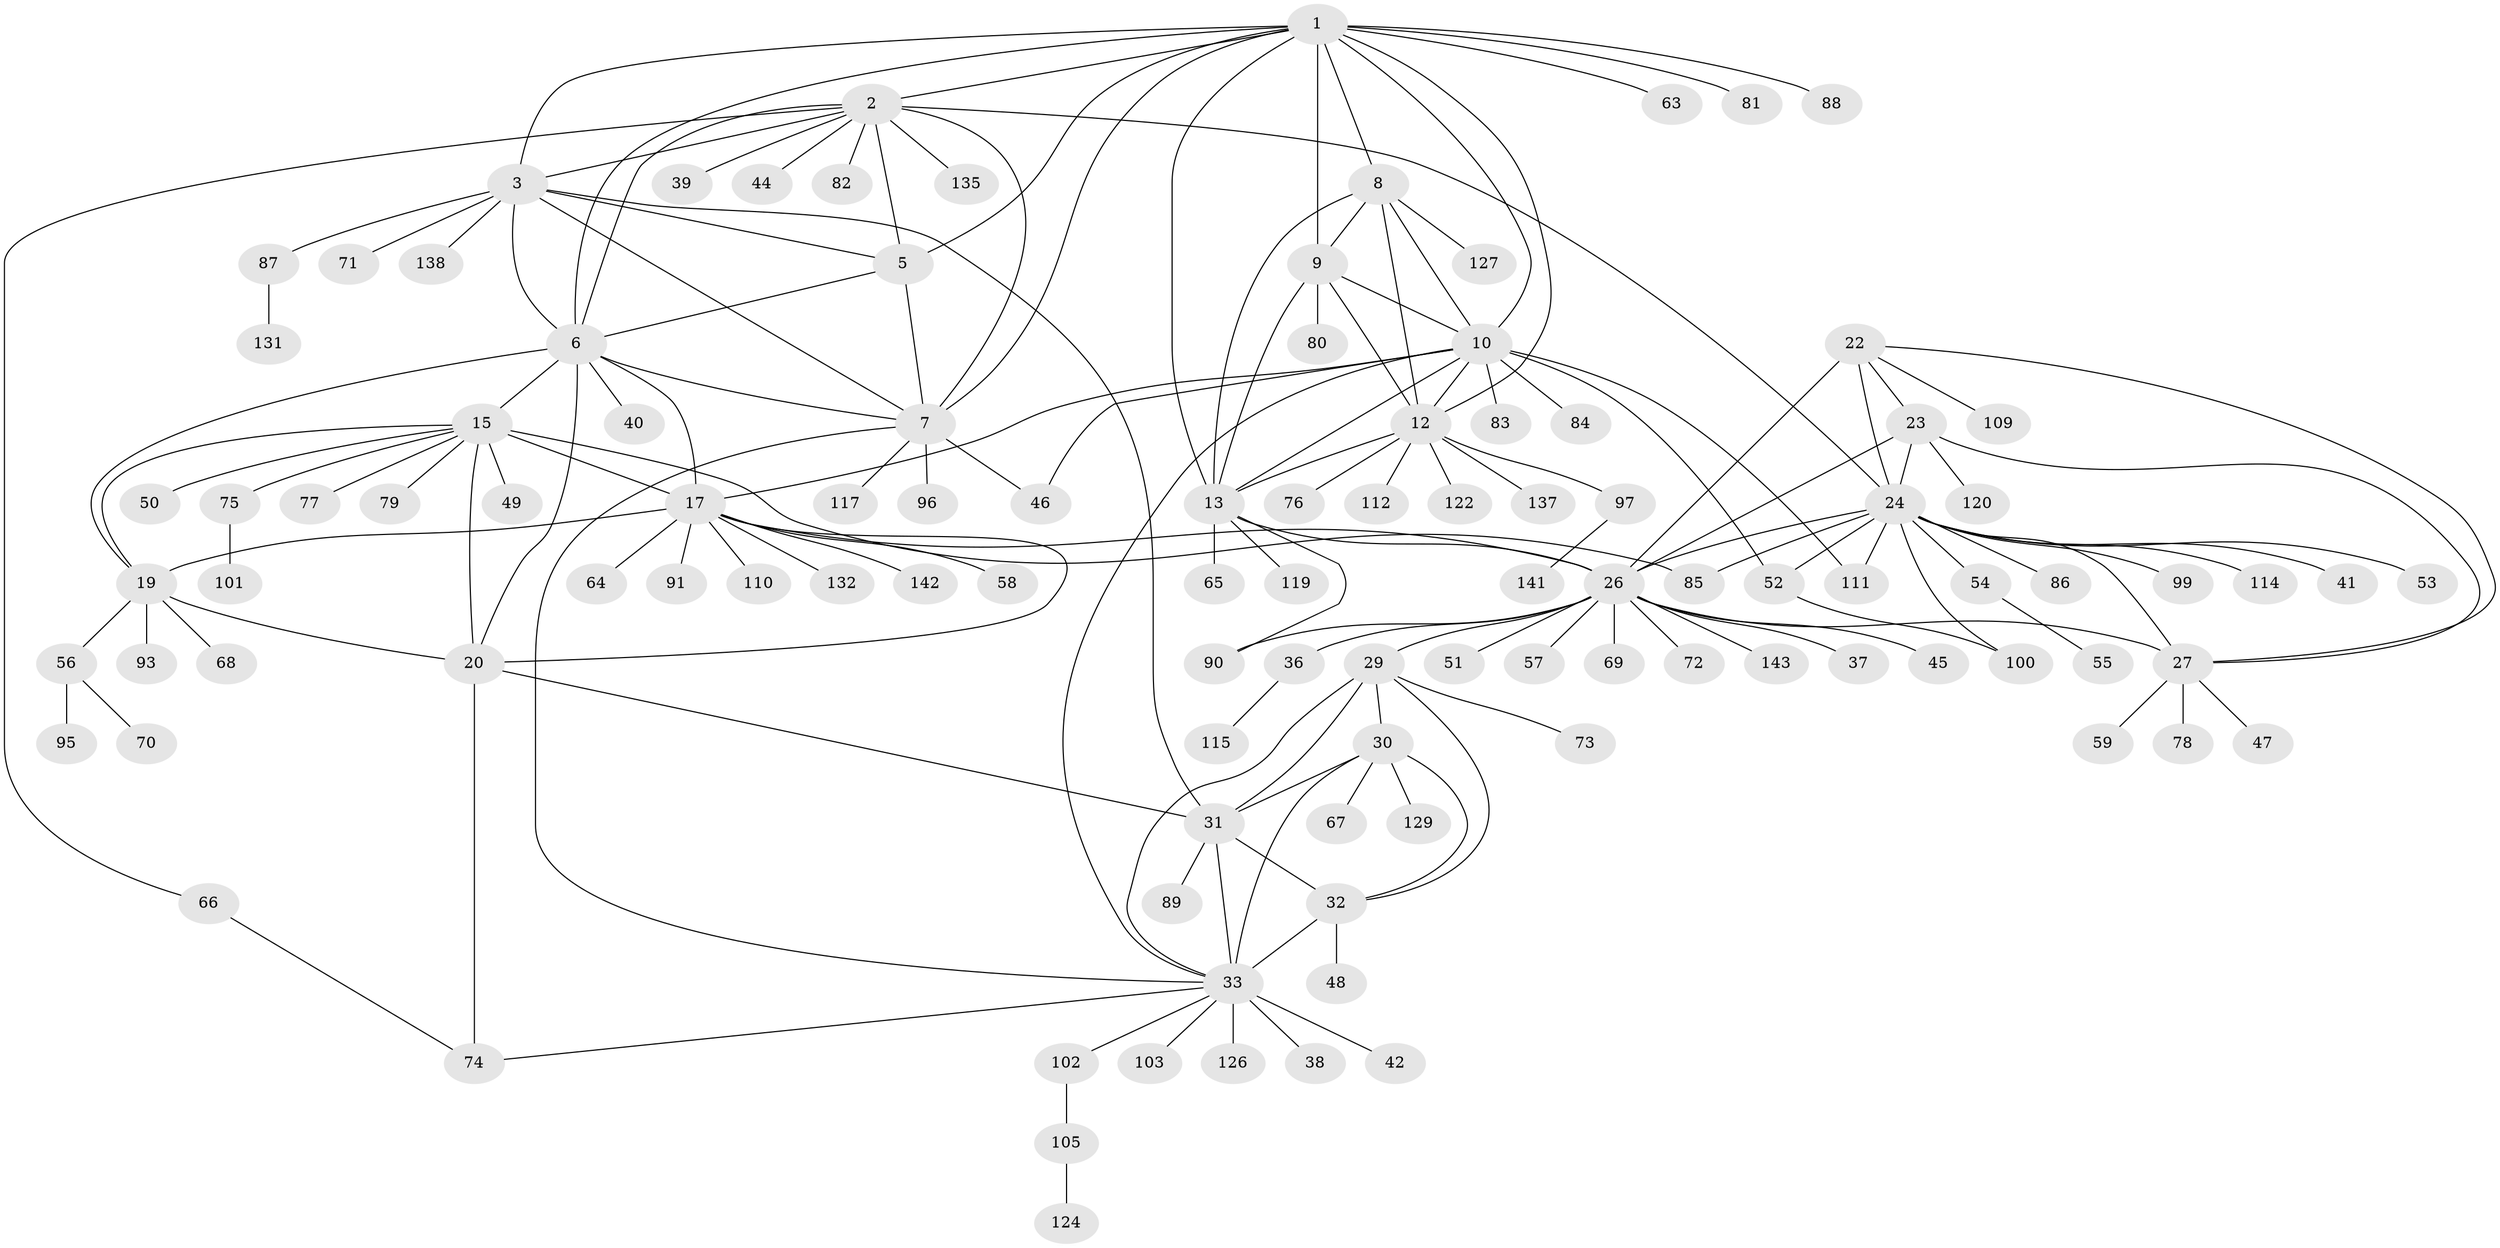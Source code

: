 // Generated by graph-tools (version 1.1) at 2025/24/03/03/25 07:24:13]
// undirected, 109 vertices, 161 edges
graph export_dot {
graph [start="1"]
  node [color=gray90,style=filled];
  1 [super="+14"];
  2 [super="+4"];
  3 [super="+139"];
  5 [super="+123"];
  6 [super="+18"];
  7 [super="+140"];
  8 [super="+104"];
  9 [super="+144"];
  10 [super="+11"];
  12 [super="+107"];
  13 [super="+118"];
  15 [super="+16"];
  17 [super="+21"];
  19 [super="+106"];
  20;
  22 [super="+108"];
  23;
  24 [super="+25"];
  26 [super="+28"];
  27 [super="+61"];
  29 [super="+92"];
  30;
  31 [super="+35"];
  32 [super="+34"];
  33 [super="+130"];
  36 [super="+43"];
  37;
  38;
  39;
  40;
  41;
  42;
  44;
  45;
  46;
  47;
  48 [super="+62"];
  49;
  50 [super="+113"];
  51;
  52 [super="+60"];
  53;
  54 [super="+94"];
  55;
  56 [super="+98"];
  57;
  58;
  59;
  63;
  64;
  65;
  66;
  67;
  68 [super="+133"];
  69;
  70;
  71;
  72;
  73;
  74 [super="+121"];
  75;
  76;
  77;
  78;
  79;
  80 [super="+116"];
  81;
  82;
  83;
  84;
  85 [super="+136"];
  86;
  87 [super="+128"];
  88;
  89;
  90;
  91;
  93;
  95;
  96;
  97;
  99;
  100;
  101;
  102;
  103 [super="+134"];
  105 [super="+125"];
  109;
  110;
  111;
  112;
  114;
  115;
  117;
  119;
  120;
  122;
  124;
  126;
  127;
  129;
  131;
  132;
  135;
  137;
  138;
  141;
  142;
  143;
  1 -- 2 [weight=2];
  1 -- 3;
  1 -- 5;
  1 -- 6;
  1 -- 7;
  1 -- 8;
  1 -- 9;
  1 -- 10 [weight=2];
  1 -- 12;
  1 -- 13;
  1 -- 81;
  1 -- 88;
  1 -- 63;
  2 -- 3 [weight=2];
  2 -- 5 [weight=2];
  2 -- 6 [weight=2];
  2 -- 7 [weight=2];
  2 -- 44;
  2 -- 82;
  2 -- 135;
  2 -- 66;
  2 -- 39;
  2 -- 24;
  3 -- 5;
  3 -- 6;
  3 -- 7;
  3 -- 31;
  3 -- 71;
  3 -- 87;
  3 -- 138;
  5 -- 6;
  5 -- 7;
  6 -- 7;
  6 -- 40;
  6 -- 17 [weight=2];
  6 -- 19;
  6 -- 20;
  6 -- 15 [weight=2];
  7 -- 46;
  7 -- 96;
  7 -- 117;
  7 -- 33;
  8 -- 9;
  8 -- 10 [weight=2];
  8 -- 12;
  8 -- 13;
  8 -- 127;
  9 -- 10 [weight=2];
  9 -- 12;
  9 -- 13;
  9 -- 80;
  10 -- 12 [weight=2];
  10 -- 13 [weight=2];
  10 -- 33;
  10 -- 46;
  10 -- 83;
  10 -- 84;
  10 -- 111;
  10 -- 52;
  10 -- 17;
  12 -- 13;
  12 -- 76;
  12 -- 97;
  12 -- 112;
  12 -- 122;
  12 -- 137;
  13 -- 26;
  13 -- 65;
  13 -- 90;
  13 -- 119;
  15 -- 17 [weight=4];
  15 -- 19 [weight=2];
  15 -- 20 [weight=2];
  15 -- 49;
  15 -- 50;
  15 -- 77;
  15 -- 75;
  15 -- 79;
  15 -- 85;
  17 -- 19 [weight=2];
  17 -- 20 [weight=2];
  17 -- 26;
  17 -- 58;
  17 -- 110;
  17 -- 132;
  17 -- 142;
  17 -- 64;
  17 -- 91;
  19 -- 20;
  19 -- 56;
  19 -- 68;
  19 -- 93;
  20 -- 31;
  20 -- 74;
  22 -- 23;
  22 -- 24 [weight=2];
  22 -- 26 [weight=2];
  22 -- 27;
  22 -- 109;
  23 -- 24 [weight=2];
  23 -- 26 [weight=2];
  23 -- 27;
  23 -- 120;
  24 -- 26 [weight=4];
  24 -- 27 [weight=2];
  24 -- 53;
  24 -- 54;
  24 -- 86;
  24 -- 99;
  24 -- 100;
  24 -- 41;
  24 -- 111;
  24 -- 114;
  24 -- 52;
  24 -- 85;
  26 -- 27 [weight=2];
  26 -- 37;
  26 -- 45;
  26 -- 51;
  26 -- 69;
  26 -- 72;
  26 -- 90;
  26 -- 143;
  26 -- 36;
  26 -- 29;
  26 -- 57;
  27 -- 47;
  27 -- 59;
  27 -- 78;
  29 -- 30;
  29 -- 31 [weight=2];
  29 -- 32 [weight=2];
  29 -- 33;
  29 -- 73;
  30 -- 31 [weight=2];
  30 -- 32 [weight=2];
  30 -- 33;
  30 -- 67;
  30 -- 129;
  31 -- 32 [weight=4];
  31 -- 33 [weight=2];
  31 -- 89;
  32 -- 33 [weight=2];
  32 -- 48;
  33 -- 38;
  33 -- 42;
  33 -- 74;
  33 -- 102;
  33 -- 103;
  33 -- 126;
  36 -- 115;
  52 -- 100;
  54 -- 55;
  56 -- 70;
  56 -- 95;
  66 -- 74;
  75 -- 101;
  87 -- 131;
  97 -- 141;
  102 -- 105;
  105 -- 124;
}
